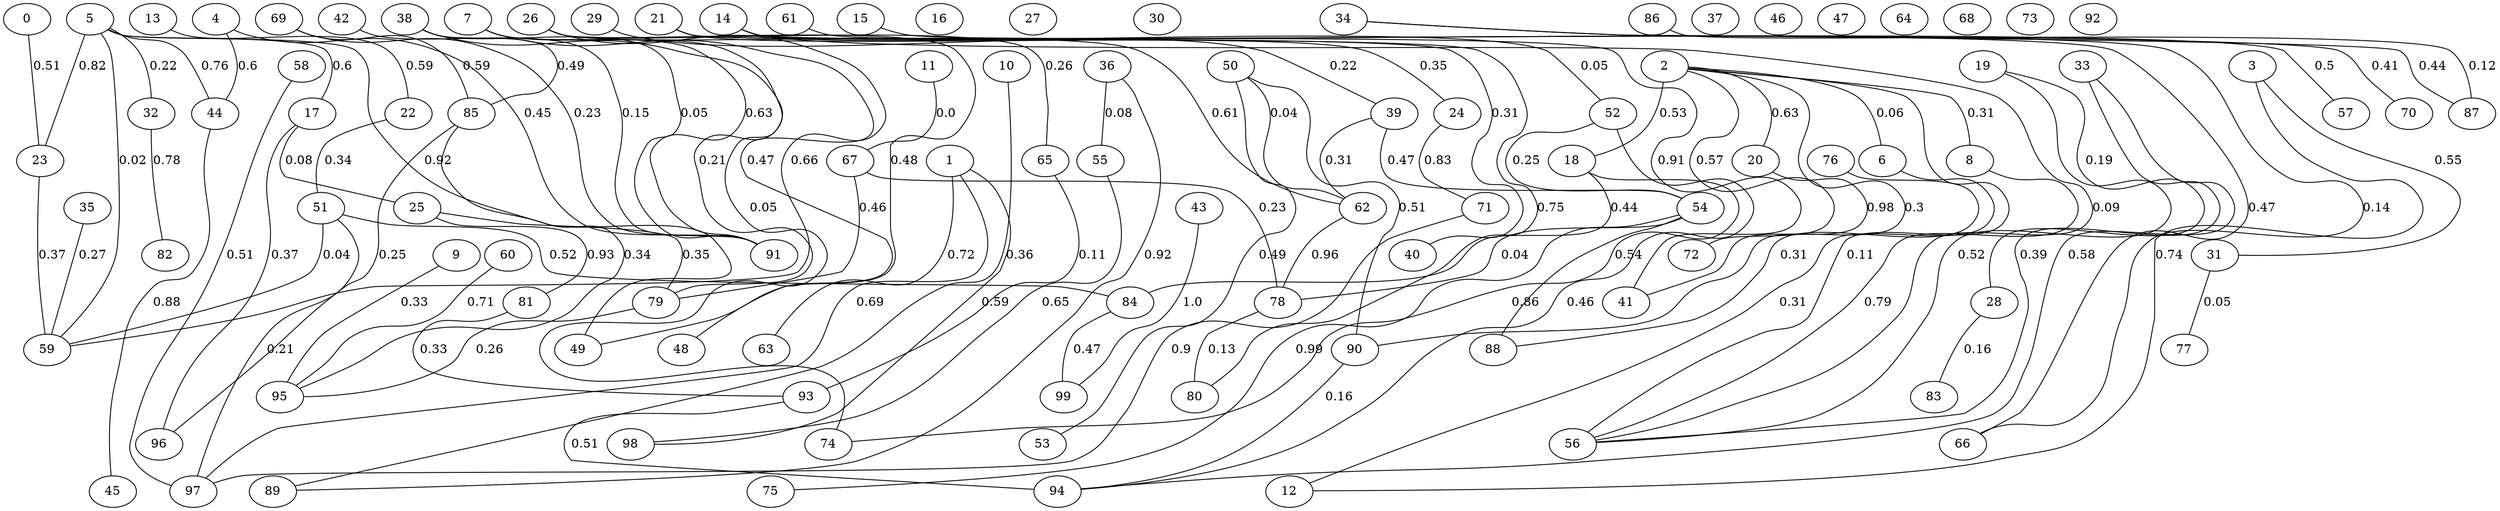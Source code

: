 strict graph  {
0;
1;
2;
3;
4;
5;
6;
7;
8;
9;
10;
11;
12;
13;
14;
15;
16;
17;
18;
19;
20;
21;
22;
23;
24;
25;
26;
27;
28;
29;
30;
31;
32;
33;
34;
35;
36;
37;
38;
39;
40;
41;
42;
43;
44;
45;
46;
47;
48;
49;
50;
51;
52;
53;
54;
55;
56;
57;
58;
59;
60;
61;
62;
63;
64;
65;
66;
67;
68;
69;
70;
71;
72;
73;
74;
75;
76;
77;
78;
79;
80;
81;
82;
83;
84;
85;
86;
87;
88;
89;
90;
91;
92;
93;
94;
95;
96;
97;
98;
99;
0 -- 23  [label="0.51", weight="0.5058184749538222"];
1 -- 63  [label="0.72", weight="0.7184453368159672"];
1 -- 97  [label="0.69", weight="0.6921753161516149"];
1 -- 98  [label="0.59", weight="0.5908883700148311"];
2 -- 6  [label="0.06", weight="0.06432938447861103"];
2 -- 8  [label="0.31", weight="0.3093047134407745"];
2 -- 18  [label="0.53", weight="0.5285798621526054"];
2 -- 20  [label="0.63", weight="0.6296368652682699"];
2 -- 56  [label="0.11", weight="0.11093028078053946"];
2 -- 72  [label="0.57", weight="0.5658147765833501"];
2 -- 90  [label="0.3", weight="0.3015853974187289"];
3 -- 12  [label="0.74", weight="0.7441125827618704"];
3 -- 31  [label="0.55", weight="0.5518267886662093"];
4 -- 44  [label="0.6", weight="0.595905005289915"];
4 -- 91  [label="0.45", weight="0.4543853312336005"];
5 -- 17  [label="0.6", weight="0.6038152600084148"];
5 -- 23  [label="0.82", weight="0.8166142325995619"];
5 -- 32  [label="0.22", weight="0.22371213298487824"];
5 -- 44  [label="0.76", weight="0.7633179514411961"];
5 -- 49  [label="0.92", weight="0.9218499054468544"];
5 -- 59  [label="0.02", weight="0.02159657448150698"];
6 -- 12  [label="0.31", weight="0.313197124889235"];
7 -- 48  [label="0.47", weight="0.4675581645257191"];
7 -- 79  [label="0.21", weight="0.21489547439864998"];
7 -- 91  [label="0.63", weight="0.6295168067163477"];
8 -- 56  [label="0.79", weight="0.7862227146120998"];
9 -- 95  [label="0.33", weight="0.3277663208133377"];
10 -- 89  [label="0.36", weight="0.36034476336427423"];
11 -- 67  [label="0.0", weight="0.003978705190537668"];
13 -- 22  [label="0.59", weight="0.5854929619331948"];
14 -- 41  [label="0.91", weight="0.9129147558429248"];
14 -- 52  [label="0.05", weight="0.0547907871518285"];
14 -- 56  [label="0.09", weight="0.09317086526363494"];
14 -- 66  [label="0.47", weight="0.47085019045976495"];
15 -- 57  [label="0.5", weight="0.4989859992467661"];
17 -- 25  [label="0.08", weight="0.0824802961200869"];
17 -- 96  [label="0.37", weight="0.3717175337990676"];
18 -- 74  [label="0.86", weight="0.8646352076010815"];
18 -- 84  [label="0.44", weight="0.4372857345847255"];
19 -- 28  [label="0.19", weight="0.19047378684016492"];
19 -- 56  [label="0.52", weight="0.5177573965568961"];
20 -- 41  [label="0.98", weight="0.9848236801582817"];
21 -- 24  [label="0.35", weight="0.35088115640844453"];
21 -- 40  [label="0.31", weight="0.3059077512524676"];
21 -- 80  [label="0.75", weight="0.7497946509249147"];
22 -- 51  [label="0.34", weight="0.34190829189572025"];
23 -- 59  [label="0.37", weight="0.37110830105579684"];
24 -- 71  [label="0.83", weight="0.8347837638518978"];
25 -- 79  [label="0.35", weight="0.3488102594672463"];
25 -- 81  [label="0.93", weight="0.9274618746754608"];
26 -- 49  [label="0.48", weight="0.47508796414151944"];
26 -- 59  [label="0.66", weight="0.6649327389301184"];
26 -- 62  [label="0.61", weight="0.6100494030295472"];
26 -- 65  [label="0.26", weight="0.25695247926803355"];
28 -- 83  [label="0.16", weight="0.16490745325876632"];
29 -- 39  [label="0.22", weight="0.21520769101296455"];
31 -- 77  [label="0.05", weight="0.04502009289500153"];
32 -- 82  [label="0.78", weight="0.7794317515100522"];
33 -- 56  [label="0.39", weight="0.3917681874034551"];
33 -- 94  [label="0.58", weight="0.5767466678305291"];
34 -- 70  [label="0.41", weight="0.4098408561028726"];
34 -- 87  [label="0.44", weight="0.44079508684763635"];
35 -- 59  [label="0.27", weight="0.2699200242736969"];
36 -- 55  [label="0.08", weight="0.07632892506169375"];
36 -- 89  [label="0.92", weight="0.9194136172072074"];
38 -- 74  [label="0.05", weight="0.045514045460459895"];
38 -- 85  [label="0.49", weight="0.49112961768485586"];
38 -- 91  [label="0.05", weight="0.048160437058662575"];
39 -- 54  [label="0.47", weight="0.4667946034519693"];
39 -- 62  [label="0.31", weight="0.31103071037076857"];
42 -- 91  [label="0.15", weight="0.1482359904855951"];
43 -- 99  [label="1.0", weight="0.9960332091450588"];
44 -- 45  [label="0.88", weight="0.8794773668362956"];
50 -- 53  [label="0.49", weight="0.485914841515128"];
50 -- 62  [label="0.04", weight="0.03700840057128196"];
50 -- 90  [label="0.51", weight="0.5137471805553482"];
51 -- 59  [label="0.04", weight="0.044781729124009795"];
51 -- 84  [label="0.52", weight="0.5176790798622111"];
51 -- 97  [label="0.21", weight="0.20665038069504282"];
52 -- 54  [label="0.25", weight="0.24858045003990004"];
52 -- 94  [label="0.46", weight="0.4612197971661136"];
54 -- 75  [label="0.99", weight="0.9919371463403989"];
54 -- 78  [label="0.04", weight="0.040461548020641946"];
54 -- 88  [label="0.54", weight="0.5442547507651752"];
55 -- 98  [label="0.65", weight="0.6478647498728737"];
58 -- 97  [label="0.51", weight="0.5103321005794903"];
60 -- 95  [label="0.71", weight="0.7058428657512031"];
61 -- 66  [label="0.14", weight="0.13914878451456836"];
62 -- 78  [label="0.96", weight="0.9609842372454804"];
65 -- 93  [label="0.11", weight="0.11104940555990106"];
67 -- 78  [label="0.23", weight="0.22639558282906058"];
67 -- 79  [label="0.46", weight="0.4638849174624595"];
69 -- 85  [label="0.59", weight="0.5881006881389844"];
69 -- 91  [label="0.23", weight="0.22895585741032887"];
71 -- 97  [label="0.9", weight="0.9020970365129923"];
76 -- 88  [label="0.31", weight="0.3069601566219994"];
78 -- 80  [label="0.13", weight="0.1307572068490943"];
79 -- 95  [label="0.26", weight="0.2617601578557247"];
81 -- 93  [label="0.33", weight="0.32989585119316067"];
84 -- 99  [label="0.47", weight="0.467388315416035"];
85 -- 95  [label="0.34", weight="0.3449224838786299"];
85 -- 96  [label="0.25", weight="0.24565378724420883"];
86 -- 87  [label="0.12", weight="0.12139177759217201"];
90 -- 94  [label="0.16", weight="0.16402546313539734"];
93 -- 94  [label="0.51", weight="0.5137258941308408"];
}
